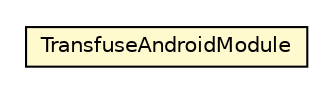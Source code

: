#!/usr/local/bin/dot
#
# Class diagram 
# Generated by UMLGraph version 5.1 (http://www.umlgraph.org/)
#

digraph G {
	edge [fontname="Helvetica",fontsize=10,labelfontname="Helvetica",labelfontsize=10];
	node [fontname="Helvetica",fontsize=10,shape=plaintext];
	nodesep=0.25;
	ranksep=0.5;
	// org.androidtransfuse.config.TransfuseAndroidModule
	c13097 [label=<<table title="org.androidtransfuse.config.TransfuseAndroidModule" border="0" cellborder="1" cellspacing="0" cellpadding="2" port="p" bgcolor="lemonChiffon" href="./TransfuseAndroidModule.html">
		<tr><td><table border="0" cellspacing="0" cellpadding="1">
<tr><td align="center" balign="center"> TransfuseAndroidModule </td></tr>
		</table></td></tr>
		</table>>, fontname="Helvetica", fontcolor="black", fontsize=10.0];
}

